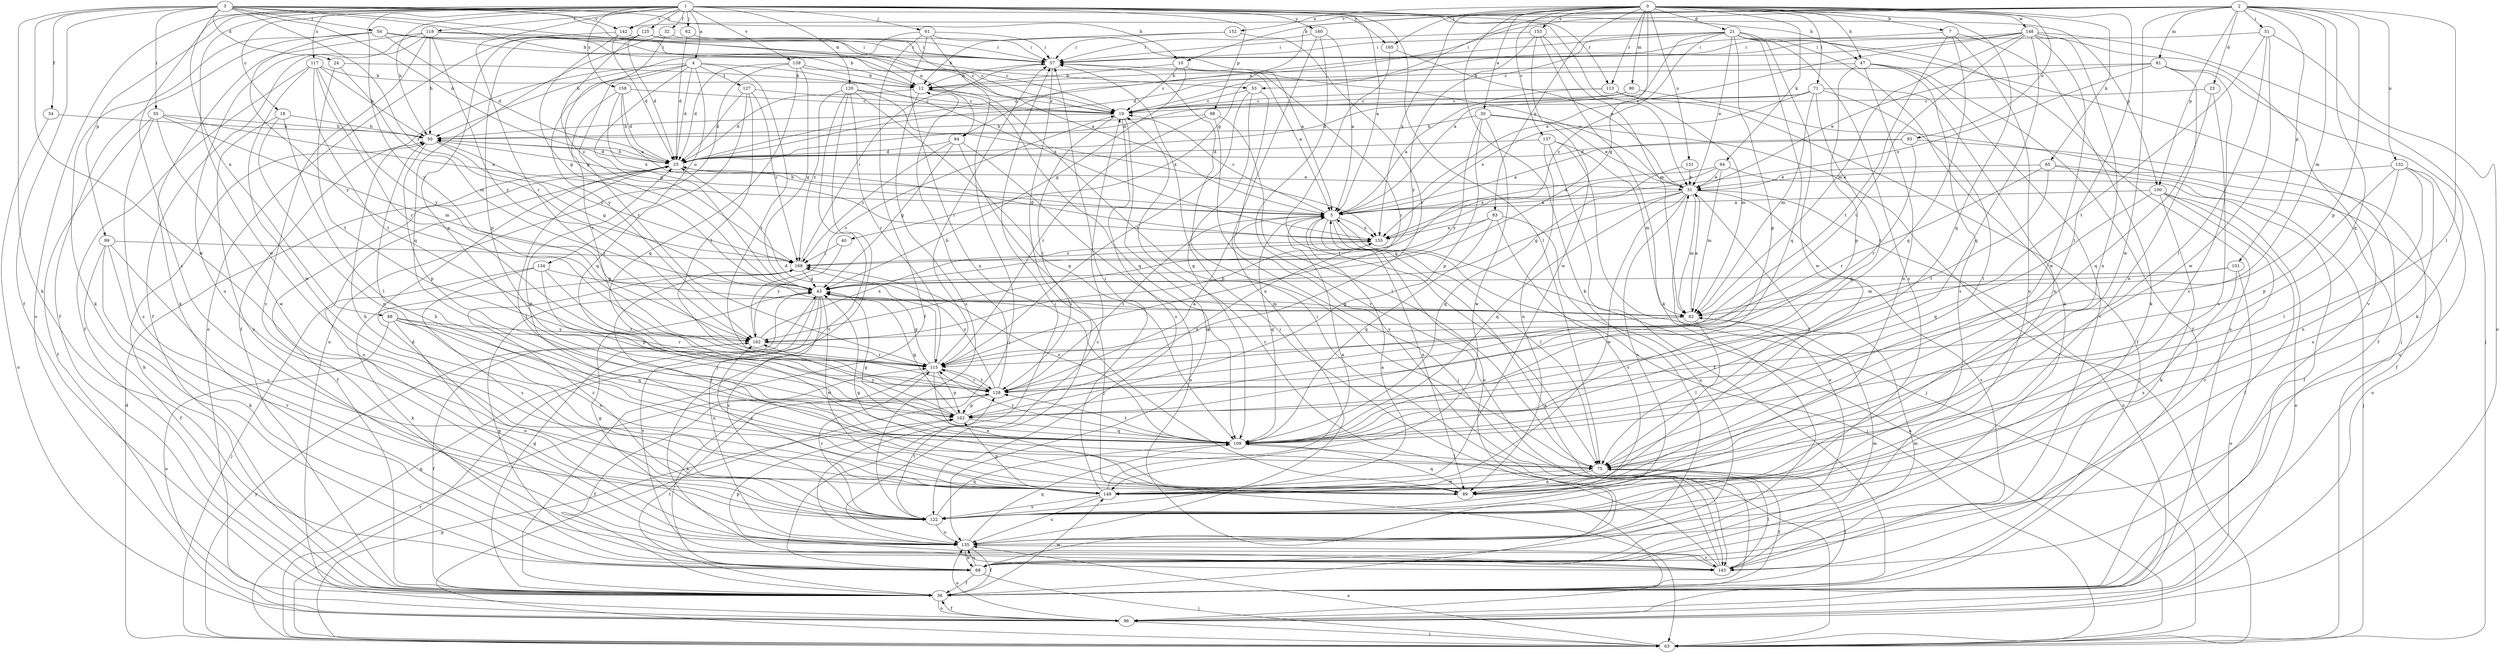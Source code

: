 strict digraph  {
0;
1;
2;
3;
4;
5;
7;
10;
12;
18;
19;
21;
23;
24;
25;
30;
31;
32;
34;
36;
40;
43;
47;
50;
51;
53;
54;
55;
57;
61;
62;
63;
64;
65;
68;
71;
75;
80;
81;
82;
83;
84;
88;
89;
93;
96;
98;
99;
100;
101;
102;
109;
113;
115;
117;
118;
120;
122;
125;
127;
128;
131;
132;
134;
135;
137;
139;
142;
143;
148;
149;
152;
153;
155;
158;
160;
162;
165;
168;
0 -> 7  [label=b];
0 -> 21  [label=d];
0 -> 30  [label=e];
0 -> 40  [label=g];
0 -> 43  [label=g];
0 -> 47  [label=h];
0 -> 64  [label=k];
0 -> 65  [label=k];
0 -> 68  [label=k];
0 -> 71  [label=l];
0 -> 75  [label=l];
0 -> 80  [label=m];
0 -> 83  [label=n];
0 -> 93  [label=o];
0 -> 109  [label=q];
0 -> 113  [label=r];
0 -> 131  [label=u];
0 -> 137  [label=v];
0 -> 148  [label=w];
0 -> 152  [label=x];
0 -> 153  [label=x];
0 -> 155  [label=x];
0 -> 165  [label=z];
1 -> 4  [label=a];
1 -> 5  [label=a];
1 -> 18  [label=c];
1 -> 31  [label=e];
1 -> 32  [label=f];
1 -> 47  [label=h];
1 -> 50  [label=h];
1 -> 61  [label=j];
1 -> 62  [label=j];
1 -> 75  [label=l];
1 -> 96  [label=o];
1 -> 98  [label=p];
1 -> 99  [label=p];
1 -> 100  [label=p];
1 -> 113  [label=r];
1 -> 115  [label=r];
1 -> 117  [label=s];
1 -> 118  [label=s];
1 -> 120  [label=s];
1 -> 122  [label=s];
1 -> 125  [label=t];
1 -> 139  [label=v];
1 -> 142  [label=v];
1 -> 149  [label=w];
1 -> 158  [label=y];
1 -> 160  [label=y];
1 -> 162  [label=y];
2 -> 10  [label=b];
2 -> 23  [label=d];
2 -> 51  [label=i];
2 -> 53  [label=i];
2 -> 75  [label=l];
2 -> 81  [label=m];
2 -> 82  [label=m];
2 -> 84  [label=n];
2 -> 100  [label=p];
2 -> 101  [label=p];
2 -> 102  [label=p];
2 -> 109  [label=q];
2 -> 132  [label=u];
2 -> 142  [label=v];
2 -> 149  [label=w];
3 -> 10  [label=b];
3 -> 12  [label=b];
3 -> 24  [label=d];
3 -> 25  [label=d];
3 -> 34  [label=f];
3 -> 36  [label=f];
3 -> 53  [label=i];
3 -> 54  [label=i];
3 -> 55  [label=i];
3 -> 68  [label=k];
3 -> 84  [label=n];
3 -> 88  [label=n];
3 -> 142  [label=v];
3 -> 149  [label=w];
3 -> 165  [label=z];
3 -> 168  [label=z];
4 -> 25  [label=d];
4 -> 36  [label=f];
4 -> 43  [label=g];
4 -> 115  [label=r];
4 -> 127  [label=t];
4 -> 128  [label=t];
4 -> 134  [label=u];
4 -> 155  [label=x];
4 -> 162  [label=y];
5 -> 19  [label=c];
5 -> 50  [label=h];
5 -> 63  [label=j];
5 -> 75  [label=l];
5 -> 89  [label=n];
5 -> 109  [label=q];
5 -> 128  [label=t];
5 -> 135  [label=u];
5 -> 155  [label=x];
7 -> 57  [label=i];
7 -> 68  [label=k];
7 -> 109  [label=q];
7 -> 128  [label=t];
7 -> 135  [label=u];
10 -> 12  [label=b];
10 -> 19  [label=c];
10 -> 43  [label=g];
10 -> 115  [label=r];
12 -> 19  [label=c];
12 -> 25  [label=d];
12 -> 109  [label=q];
12 -> 122  [label=s];
18 -> 50  [label=h];
18 -> 75  [label=l];
18 -> 89  [label=n];
18 -> 135  [label=u];
19 -> 50  [label=h];
19 -> 122  [label=s];
19 -> 128  [label=t];
19 -> 135  [label=u];
21 -> 5  [label=a];
21 -> 19  [label=c];
21 -> 25  [label=d];
21 -> 31  [label=e];
21 -> 57  [label=i];
21 -> 63  [label=j];
21 -> 68  [label=k];
21 -> 96  [label=o];
21 -> 102  [label=p];
21 -> 109  [label=q];
21 -> 122  [label=s];
21 -> 149  [label=w];
21 -> 168  [label=z];
23 -> 19  [label=c];
23 -> 109  [label=q];
23 -> 122  [label=s];
24 -> 12  [label=b];
24 -> 82  [label=m];
24 -> 128  [label=t];
25 -> 31  [label=e];
25 -> 36  [label=f];
25 -> 50  [label=h];
25 -> 75  [label=l];
25 -> 135  [label=u];
30 -> 31  [label=e];
30 -> 50  [label=h];
30 -> 63  [label=j];
30 -> 102  [label=p];
30 -> 149  [label=w];
30 -> 162  [label=y];
31 -> 5  [label=a];
31 -> 43  [label=g];
31 -> 75  [label=l];
31 -> 82  [label=m];
31 -> 96  [label=o];
31 -> 109  [label=q];
31 -> 122  [label=s];
31 -> 143  [label=v];
31 -> 149  [label=w];
32 -> 43  [label=g];
32 -> 57  [label=i];
32 -> 109  [label=q];
34 -> 50  [label=h];
34 -> 96  [label=o];
36 -> 5  [label=a];
36 -> 43  [label=g];
36 -> 50  [label=h];
36 -> 57  [label=i];
36 -> 75  [label=l];
36 -> 96  [label=o];
36 -> 128  [label=t];
36 -> 149  [label=w];
40 -> 162  [label=y];
40 -> 168  [label=z];
43 -> 82  [label=m];
43 -> 122  [label=s];
43 -> 135  [label=u];
43 -> 143  [label=v];
43 -> 149  [label=w];
47 -> 12  [label=b];
47 -> 36  [label=f];
47 -> 89  [label=n];
47 -> 102  [label=p];
47 -> 122  [label=s];
47 -> 143  [label=v];
50 -> 25  [label=d];
50 -> 43  [label=g];
50 -> 102  [label=p];
50 -> 168  [label=z];
51 -> 57  [label=i];
51 -> 75  [label=l];
51 -> 96  [label=o];
51 -> 128  [label=t];
51 -> 149  [label=w];
53 -> 19  [label=c];
53 -> 109  [label=q];
53 -> 115  [label=r];
53 -> 143  [label=v];
54 -> 12  [label=b];
54 -> 19  [label=c];
54 -> 25  [label=d];
54 -> 36  [label=f];
54 -> 57  [label=i];
54 -> 68  [label=k];
54 -> 162  [label=y];
55 -> 5  [label=a];
55 -> 36  [label=f];
55 -> 50  [label=h];
55 -> 82  [label=m];
55 -> 122  [label=s];
55 -> 149  [label=w];
57 -> 12  [label=b];
57 -> 31  [label=e];
57 -> 135  [label=u];
61 -> 5  [label=a];
61 -> 36  [label=f];
61 -> 50  [label=h];
61 -> 57  [label=i];
61 -> 63  [label=j];
61 -> 89  [label=n];
62 -> 25  [label=d];
62 -> 57  [label=i];
63 -> 5  [label=a];
63 -> 25  [label=d];
63 -> 43  [label=g];
63 -> 102  [label=p];
63 -> 115  [label=r];
63 -> 135  [label=u];
63 -> 162  [label=y];
64 -> 5  [label=a];
64 -> 31  [label=e];
64 -> 36  [label=f];
64 -> 82  [label=m];
64 -> 155  [label=x];
65 -> 31  [label=e];
65 -> 63  [label=j];
65 -> 96  [label=o];
65 -> 115  [label=r];
65 -> 128  [label=t];
68 -> 19  [label=c];
68 -> 31  [label=e];
68 -> 36  [label=f];
68 -> 43  [label=g];
68 -> 63  [label=j];
68 -> 82  [label=m];
68 -> 135  [label=u];
71 -> 19  [label=c];
71 -> 25  [label=d];
71 -> 75  [label=l];
71 -> 82  [label=m];
71 -> 89  [label=n];
71 -> 128  [label=t];
71 -> 155  [label=x];
75 -> 12  [label=b];
75 -> 36  [label=f];
75 -> 89  [label=n];
75 -> 149  [label=w];
80 -> 19  [label=c];
80 -> 25  [label=d];
80 -> 36  [label=f];
81 -> 12  [label=b];
81 -> 31  [label=e];
81 -> 68  [label=k];
81 -> 89  [label=n];
81 -> 122  [label=s];
81 -> 155  [label=x];
82 -> 31  [label=e];
82 -> 43  [label=g];
82 -> 75  [label=l];
82 -> 162  [label=y];
83 -> 43  [label=g];
83 -> 109  [label=q];
83 -> 122  [label=s];
83 -> 135  [label=u];
83 -> 155  [label=x];
84 -> 25  [label=d];
84 -> 43  [label=g];
84 -> 63  [label=j];
84 -> 96  [label=o];
84 -> 168  [label=z];
88 -> 89  [label=n];
88 -> 96  [label=o];
88 -> 109  [label=q];
88 -> 115  [label=r];
88 -> 135  [label=u];
88 -> 162  [label=y];
89 -> 43  [label=g];
89 -> 50  [label=h];
89 -> 109  [label=q];
89 -> 168  [label=z];
93 -> 5  [label=a];
93 -> 25  [label=d];
93 -> 36  [label=f];
93 -> 115  [label=r];
96 -> 36  [label=f];
96 -> 63  [label=j];
96 -> 135  [label=u];
98 -> 50  [label=h];
98 -> 63  [label=j];
98 -> 75  [label=l];
98 -> 115  [label=r];
99 -> 36  [label=f];
99 -> 68  [label=k];
99 -> 122  [label=s];
99 -> 143  [label=v];
99 -> 168  [label=z];
100 -> 5  [label=a];
100 -> 36  [label=f];
100 -> 68  [label=k];
100 -> 96  [label=o];
100 -> 109  [label=q];
100 -> 143  [label=v];
101 -> 43  [label=g];
101 -> 82  [label=m];
101 -> 96  [label=o];
101 -> 122  [label=s];
102 -> 43  [label=g];
102 -> 109  [label=q];
102 -> 155  [label=x];
102 -> 162  [label=y];
109 -> 25  [label=d];
109 -> 43  [label=g];
109 -> 75  [label=l];
109 -> 115  [label=r];
109 -> 128  [label=t];
109 -> 168  [label=z];
113 -> 5  [label=a];
113 -> 19  [label=c];
113 -> 36  [label=f];
113 -> 82  [label=m];
115 -> 25  [label=d];
115 -> 43  [label=g];
115 -> 57  [label=i];
115 -> 68  [label=k];
115 -> 89  [label=n];
115 -> 102  [label=p];
115 -> 128  [label=t];
117 -> 12  [label=b];
117 -> 36  [label=f];
117 -> 50  [label=h];
117 -> 115  [label=r];
117 -> 128  [label=t];
117 -> 149  [label=w];
117 -> 162  [label=y];
118 -> 19  [label=c];
118 -> 36  [label=f];
118 -> 50  [label=h];
118 -> 57  [label=i];
118 -> 68  [label=k];
118 -> 135  [label=u];
118 -> 143  [label=v];
118 -> 162  [label=y];
120 -> 19  [label=c];
120 -> 63  [label=j];
120 -> 109  [label=q];
120 -> 115  [label=r];
120 -> 143  [label=v];
120 -> 155  [label=x];
120 -> 168  [label=z];
122 -> 5  [label=a];
122 -> 25  [label=d];
122 -> 109  [label=q];
122 -> 115  [label=r];
122 -> 128  [label=t];
122 -> 135  [label=u];
122 -> 168  [label=z];
125 -> 5  [label=a];
125 -> 19  [label=c];
125 -> 25  [label=d];
125 -> 57  [label=i];
125 -> 96  [label=o];
125 -> 102  [label=p];
125 -> 168  [label=z];
127 -> 19  [label=c];
127 -> 25  [label=d];
127 -> 109  [label=q];
127 -> 128  [label=t];
127 -> 168  [label=z];
128 -> 5  [label=a];
128 -> 12  [label=b];
128 -> 36  [label=f];
128 -> 102  [label=p];
128 -> 115  [label=r];
128 -> 168  [label=z];
131 -> 31  [label=e];
131 -> 109  [label=q];
132 -> 31  [label=e];
132 -> 75  [label=l];
132 -> 89  [label=n];
132 -> 102  [label=p];
132 -> 122  [label=s];
132 -> 135  [label=u];
134 -> 43  [label=g];
134 -> 63  [label=j];
134 -> 102  [label=p];
134 -> 122  [label=s];
134 -> 128  [label=t];
135 -> 36  [label=f];
135 -> 43  [label=g];
135 -> 57  [label=i];
135 -> 68  [label=k];
135 -> 109  [label=q];
135 -> 143  [label=v];
137 -> 25  [label=d];
137 -> 36  [label=f];
137 -> 63  [label=j];
137 -> 82  [label=m];
137 -> 89  [label=n];
139 -> 5  [label=a];
139 -> 12  [label=b];
139 -> 25  [label=d];
139 -> 43  [label=g];
139 -> 96  [label=o];
139 -> 109  [label=q];
142 -> 25  [label=d];
142 -> 43  [label=g];
142 -> 57  [label=i];
142 -> 102  [label=p];
143 -> 19  [label=c];
143 -> 57  [label=i];
143 -> 75  [label=l];
143 -> 82  [label=m];
143 -> 102  [label=p];
148 -> 5  [label=a];
148 -> 25  [label=d];
148 -> 57  [label=i];
148 -> 63  [label=j];
148 -> 82  [label=m];
148 -> 89  [label=n];
148 -> 109  [label=q];
148 -> 128  [label=t];
148 -> 143  [label=v];
148 -> 149  [label=w];
149 -> 5  [label=a];
149 -> 50  [label=h];
149 -> 57  [label=i];
149 -> 102  [label=p];
149 -> 122  [label=s];
149 -> 135  [label=u];
149 -> 162  [label=y];
152 -> 12  [label=b];
152 -> 57  [label=i];
152 -> 115  [label=r];
153 -> 57  [label=i];
153 -> 68  [label=k];
153 -> 82  [label=m];
153 -> 149  [label=w];
153 -> 162  [label=y];
155 -> 25  [label=d];
155 -> 168  [label=z];
158 -> 5  [label=a];
158 -> 19  [label=c];
158 -> 25  [label=d];
158 -> 115  [label=r];
158 -> 155  [label=x];
160 -> 5  [label=a];
160 -> 57  [label=i];
160 -> 135  [label=u];
160 -> 143  [label=v];
162 -> 19  [label=c];
162 -> 36  [label=f];
162 -> 115  [label=r];
162 -> 155  [label=x];
165 -> 31  [label=e];
165 -> 75  [label=l];
168 -> 43  [label=g];
168 -> 57  [label=i];
168 -> 68  [label=k];
}
